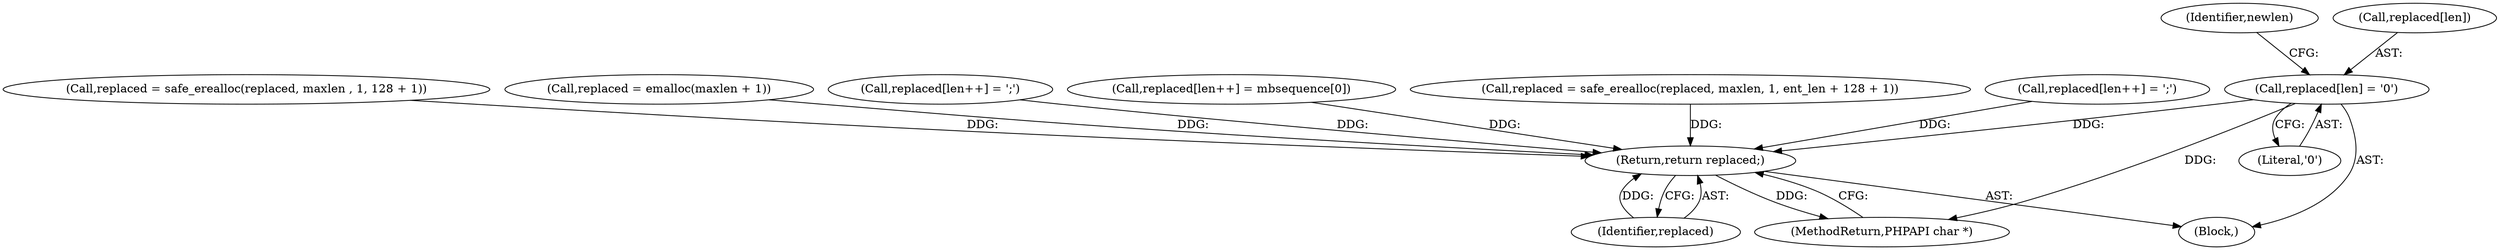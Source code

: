 digraph "0_php-src_0da8b8b801f9276359262f1ef8274c7812d3dfda?w=1_5@array" {
"1000780" [label="(Call,replaced[len] = '\0')"];
"1000789" [label="(Return,return replaced;)"];
"1000140" [label="(Block,)"];
"1000780" [label="(Call,replaced[len] = '\0')"];
"1000317" [label="(Call,replaced = safe_erealloc(replaced, maxlen , 1, 128 + 1))"];
"1000784" [label="(Literal,'\0')"];
"1000266" [label="(Call,replaced = emalloc(maxlen + 1))"];
"1000787" [label="(Identifier,newlen)"];
"1000789" [label="(Return,return replaced;)"];
"1000769" [label="(Call,replaced[len++] = ';')"];
"1000564" [label="(Call,replaced[len++] = mbsequence[0])"];
"1000791" [label="(MethodReturn,PHPAPI char *)"];
"1000790" [label="(Identifier,replaced)"];
"1000734" [label="(Call,replaced = safe_erealloc(replaced, maxlen, 1, ent_len + 128 + 1))"];
"1000781" [label="(Call,replaced[len])"];
"1000476" [label="(Call,replaced[len++] = ';')"];
"1000780" -> "1000140"  [label="AST: "];
"1000780" -> "1000784"  [label="CFG: "];
"1000781" -> "1000780"  [label="AST: "];
"1000784" -> "1000780"  [label="AST: "];
"1000787" -> "1000780"  [label="CFG: "];
"1000780" -> "1000791"  [label="DDG: "];
"1000780" -> "1000789"  [label="DDG: "];
"1000789" -> "1000140"  [label="AST: "];
"1000789" -> "1000790"  [label="CFG: "];
"1000790" -> "1000789"  [label="AST: "];
"1000791" -> "1000789"  [label="CFG: "];
"1000789" -> "1000791"  [label="DDG: "];
"1000790" -> "1000789"  [label="DDG: "];
"1000734" -> "1000789"  [label="DDG: "];
"1000317" -> "1000789"  [label="DDG: "];
"1000769" -> "1000789"  [label="DDG: "];
"1000476" -> "1000789"  [label="DDG: "];
"1000564" -> "1000789"  [label="DDG: "];
"1000266" -> "1000789"  [label="DDG: "];
}
